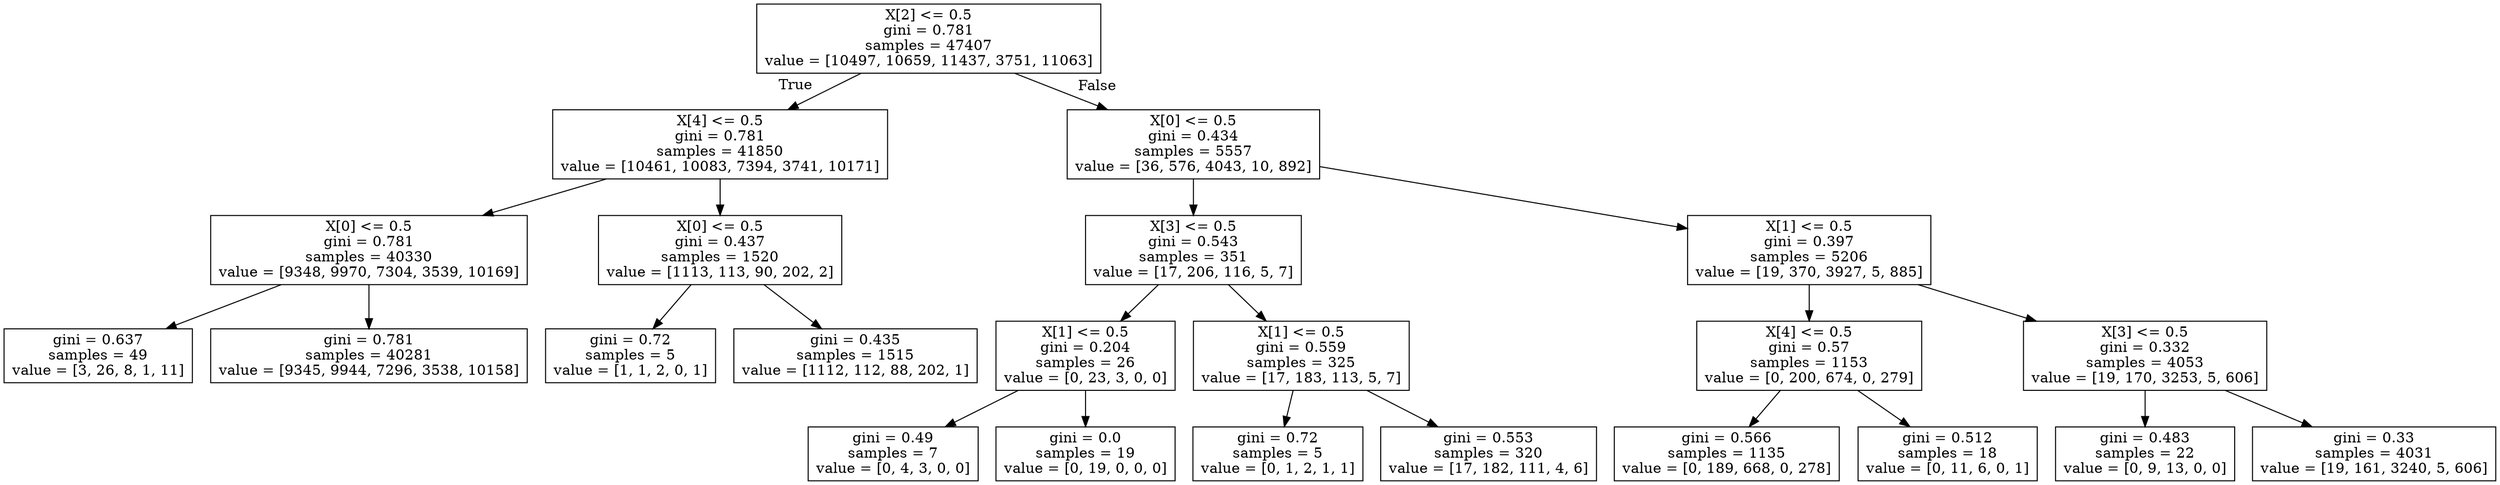 digraph Tree {
node [shape=box] ;
0 [label="X[2] <= 0.5\ngini = 0.781\nsamples = 47407\nvalue = [10497, 10659, 11437, 3751, 11063]"] ;
1 [label="X[4] <= 0.5\ngini = 0.781\nsamples = 41850\nvalue = [10461, 10083, 7394, 3741, 10171]"] ;
0 -> 1 [labeldistance=2.5, labelangle=45, headlabel="True"] ;
2 [label="X[0] <= 0.5\ngini = 0.781\nsamples = 40330\nvalue = [9348, 9970, 7304, 3539, 10169]"] ;
1 -> 2 ;
3 [label="gini = 0.637\nsamples = 49\nvalue = [3, 26, 8, 1, 11]"] ;
2 -> 3 ;
4 [label="gini = 0.781\nsamples = 40281\nvalue = [9345, 9944, 7296, 3538, 10158]"] ;
2 -> 4 ;
5 [label="X[0] <= 0.5\ngini = 0.437\nsamples = 1520\nvalue = [1113, 113, 90, 202, 2]"] ;
1 -> 5 ;
6 [label="gini = 0.72\nsamples = 5\nvalue = [1, 1, 2, 0, 1]"] ;
5 -> 6 ;
7 [label="gini = 0.435\nsamples = 1515\nvalue = [1112, 112, 88, 202, 1]"] ;
5 -> 7 ;
8 [label="X[0] <= 0.5\ngini = 0.434\nsamples = 5557\nvalue = [36, 576, 4043, 10, 892]"] ;
0 -> 8 [labeldistance=2.5, labelangle=-45, headlabel="False"] ;
9 [label="X[3] <= 0.5\ngini = 0.543\nsamples = 351\nvalue = [17, 206, 116, 5, 7]"] ;
8 -> 9 ;
10 [label="X[1] <= 0.5\ngini = 0.204\nsamples = 26\nvalue = [0, 23, 3, 0, 0]"] ;
9 -> 10 ;
11 [label="gini = 0.49\nsamples = 7\nvalue = [0, 4, 3, 0, 0]"] ;
10 -> 11 ;
12 [label="gini = 0.0\nsamples = 19\nvalue = [0, 19, 0, 0, 0]"] ;
10 -> 12 ;
13 [label="X[1] <= 0.5\ngini = 0.559\nsamples = 325\nvalue = [17, 183, 113, 5, 7]"] ;
9 -> 13 ;
14 [label="gini = 0.72\nsamples = 5\nvalue = [0, 1, 2, 1, 1]"] ;
13 -> 14 ;
15 [label="gini = 0.553\nsamples = 320\nvalue = [17, 182, 111, 4, 6]"] ;
13 -> 15 ;
16 [label="X[1] <= 0.5\ngini = 0.397\nsamples = 5206\nvalue = [19, 370, 3927, 5, 885]"] ;
8 -> 16 ;
17 [label="X[4] <= 0.5\ngini = 0.57\nsamples = 1153\nvalue = [0, 200, 674, 0, 279]"] ;
16 -> 17 ;
18 [label="gini = 0.566\nsamples = 1135\nvalue = [0, 189, 668, 0, 278]"] ;
17 -> 18 ;
19 [label="gini = 0.512\nsamples = 18\nvalue = [0, 11, 6, 0, 1]"] ;
17 -> 19 ;
20 [label="X[3] <= 0.5\ngini = 0.332\nsamples = 4053\nvalue = [19, 170, 3253, 5, 606]"] ;
16 -> 20 ;
21 [label="gini = 0.483\nsamples = 22\nvalue = [0, 9, 13, 0, 0]"] ;
20 -> 21 ;
22 [label="gini = 0.33\nsamples = 4031\nvalue = [19, 161, 3240, 5, 606]"] ;
20 -> 22 ;
}